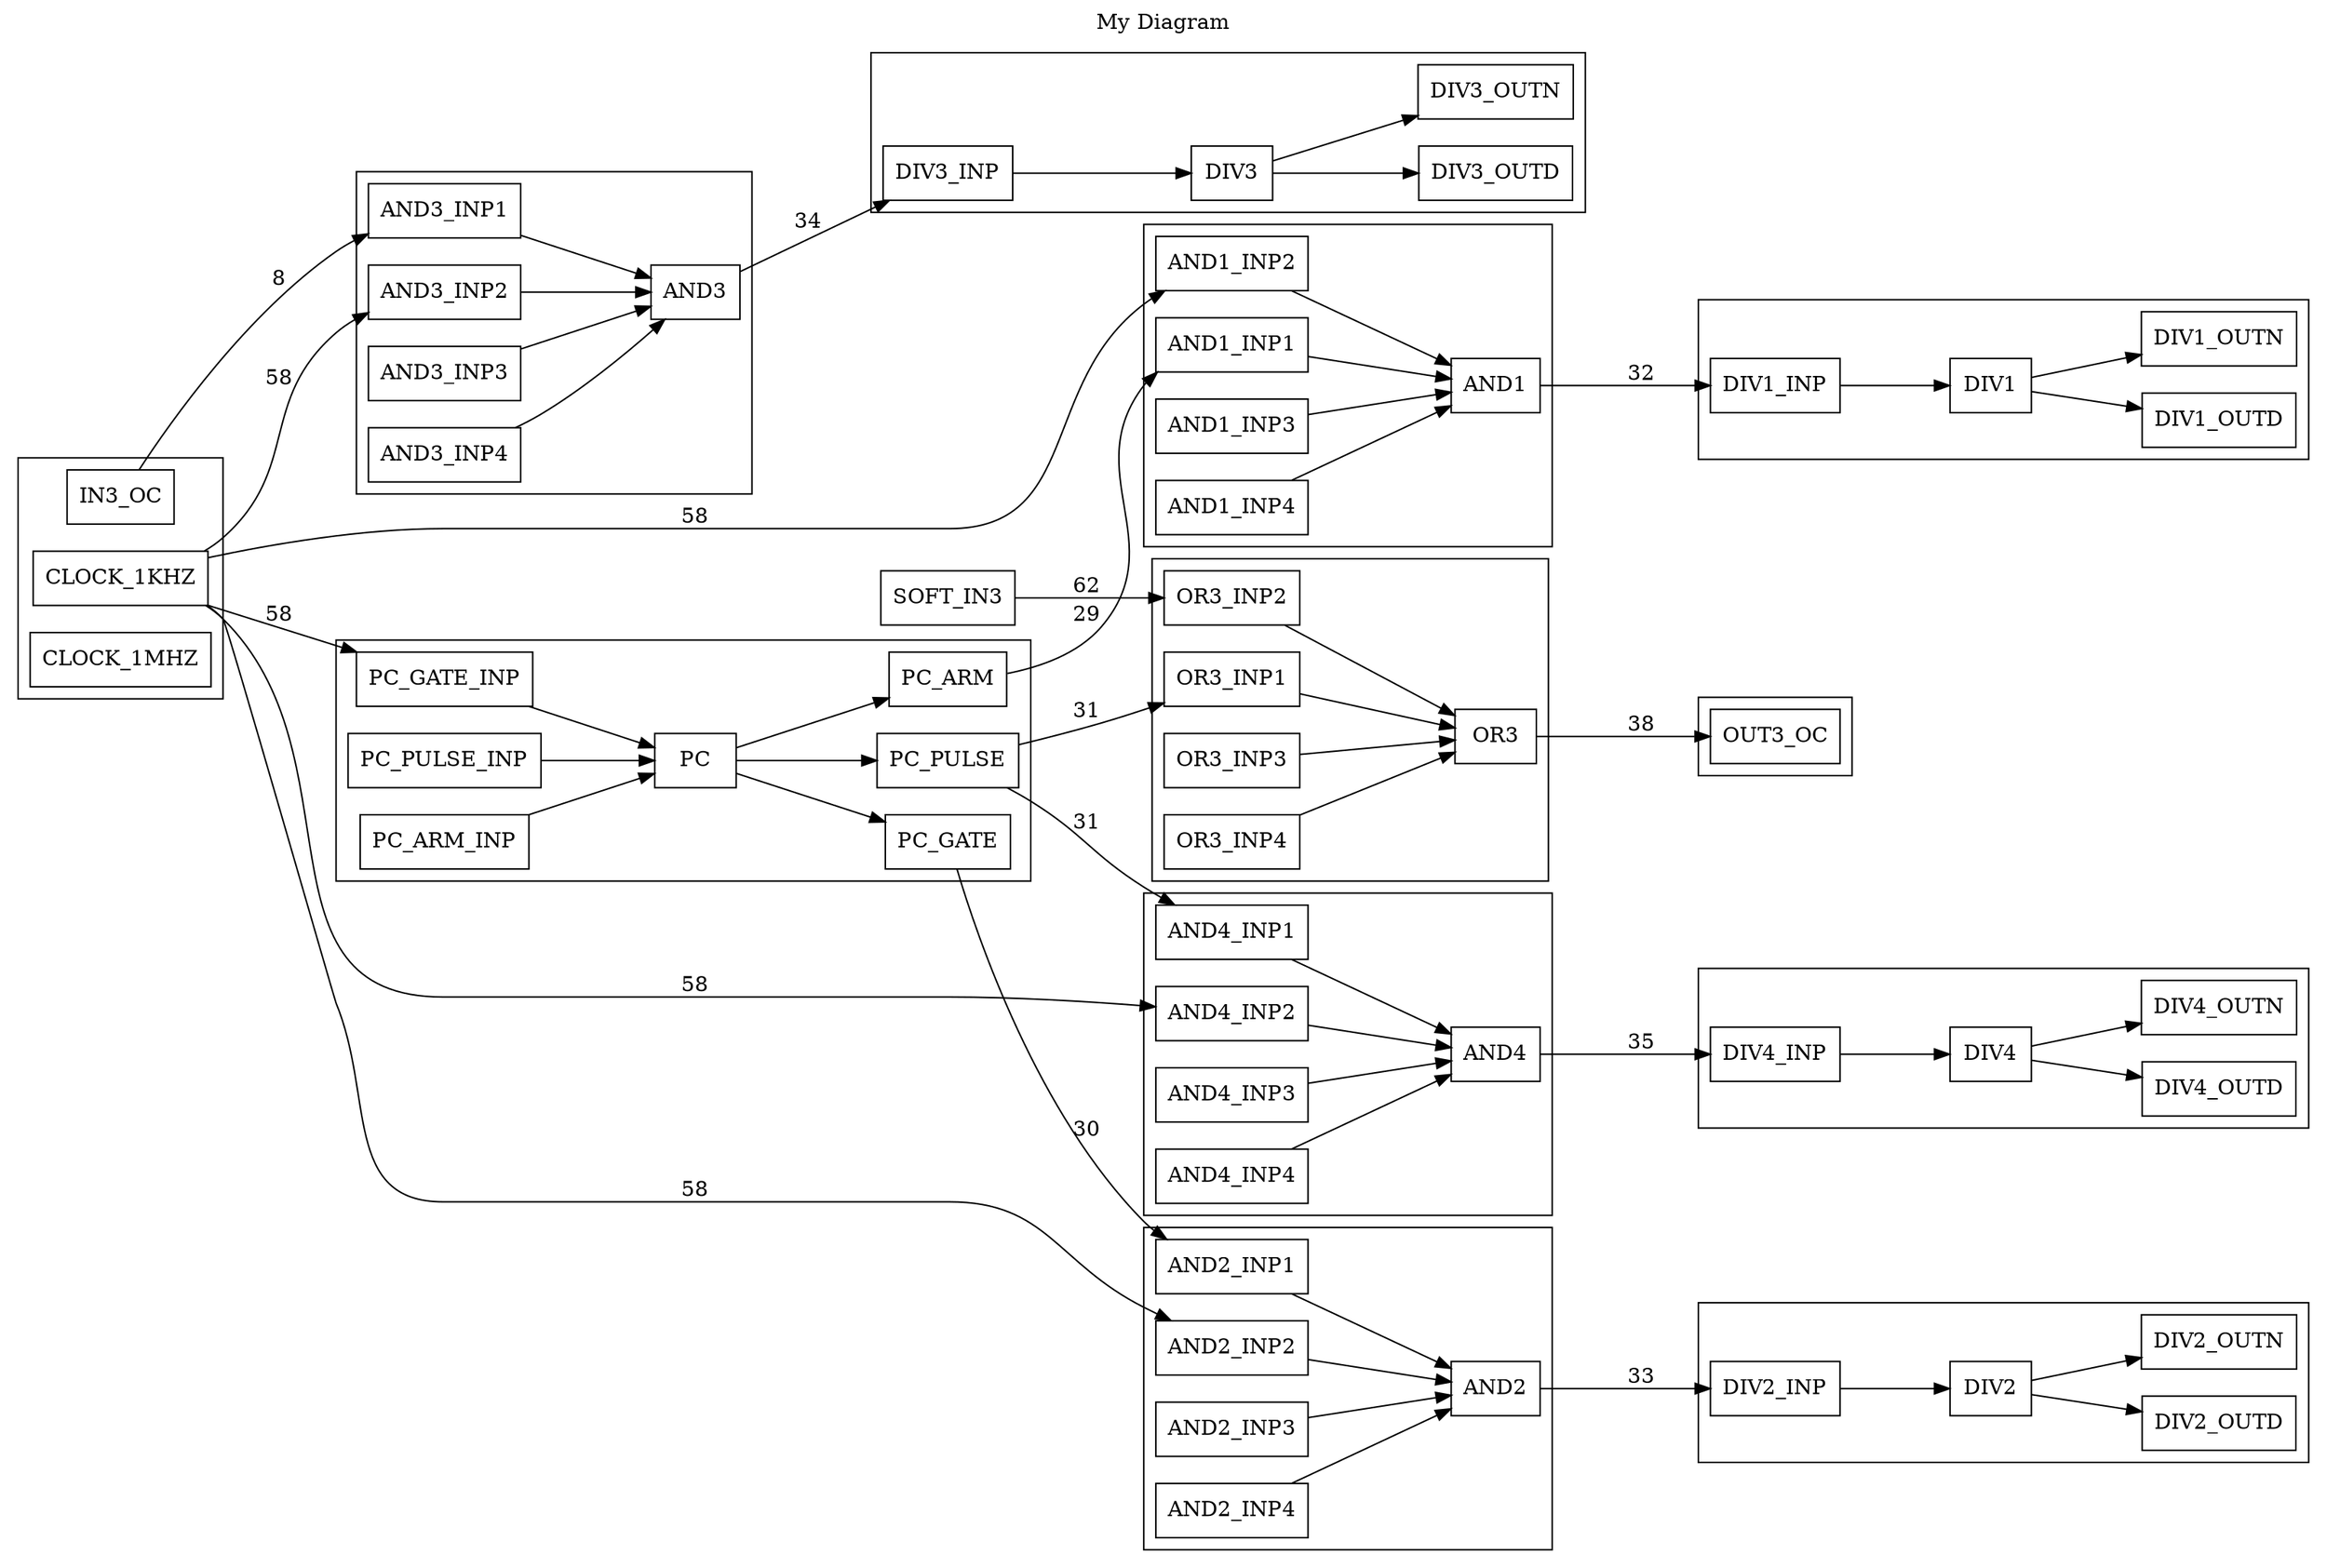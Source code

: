 digraph G {
  ranksep=1
  compound=true;
  ratio = fill
  graph [ overlap=false rankdir = "LR" ];
  node [ shape=box ];
  subgraph cluster_source { rank = source;
#    IN1_TTL;
#    IN1_NIM;
#    IN1_LVDS;
#    IN2_TTL;
#    IN2_NIM;
#    IN2_LVDS;
#    IN3_TTL;
    IN3_OC;
#    IN3_LVDS;
#    IN4_TTL;
#    IN4_CMP;
#    IN4_PECL;
#    IN5_ENCA;
#    IN5_ENCB;
#    IN5_ENCZ;
#    IN5_CONN;
#    IN6_ENCA;
#    IN6_ENCB;
#    IN6_ENCZ;
#    IN6_CONN;
#    IN7_ENCA;
#    IN7_ENCB;
#    IN7_ENCZ;
#    IN7_CONN;
#    IN8_ENCA;
#    IN8_ENCB;
#    IN8_ENCZ;
#    IN8_CONN;
    CLOCK_1KHZ;
    CLOCK_1MHZ;
  }
  subgraph cluster_sink { rank = sink;
#    OUT1_TTL;
#    OUT1_NIM;
#    OUT1_LVDS;
#    OUT2_TTL;
#    OUT2_NIM;
#    OUT2_LVDS;
#    OUT3_TTL;
    OUT3_OC;
#    OUT3_LVDS;
#    OUT4_TTL;
#    OUT4_NIM;
#    OUT4_PECL;
#    OUT5_ENCA;
#    OUT5_ENCB;
#    OUT5_ENCZ;
#    OUT5_CONN;
#    OUT6_ENCA;
#    OUT6_ENCB;
#    OUT6_ENCZ;
#    OUT6_CONN;
#    OUT7_ENCA;
#    OUT7_ENCB;
#    OUT7_ENCZ;
#    OUT7_CONN;
#    OUT8_ENCA;
#    OUT8_ENCB;
#    OUT8_ENCZ;
#    OUT8_CONN;
  }

  subgraph cluster_AND1 {
    AND1_INP1 -> AND1
    AND1_INP2 -> AND1
    AND1_INP3 -> AND1
    AND1_INP4 -> AND1
#    AND1_INV  -> AND1;
#    AND1_ENA  -> AND1;
  }
  subgraph cluster_1 {
    AND2_INP1 -> AND2
    AND2_INP2 -> AND2
    AND2_INP3 -> AND2
    AND2_INP4 -> AND2
#    AND2_INV  -> AND2;
#    AND2_ENA  -> AND2;
  }
  subgraph cluster_2 {
    AND3_INP1 -> AND3
    AND3_INP2 -> AND3
    AND3_INP3 -> AND3
    AND3_INP4 -> AND3
#    AND3_INV  -> AND3;
#    AND3_ENA  -> AND3;
  }
  subgraph cluster_3 {
    AND4_INP1 -> AND4
    AND4_INP2 -> AND4
    AND4_INP3 -> AND4
    AND4_INP4 -> AND4
#    AND4_INV  -> AND4;
#    AND4_ENA  -> AND4;
  }
  subgraph cluster_4 {
#    OR1_INP1 -> OR1
#    OR1_INP2 -> OR1
#    OR1_INP3 -> OR1
#    OR1_INP4 -> OR1
##    OR1_INV  -> OR1;
##    OR1_ENA  -> OR1;
  }
  subgraph cluster_5 {
#    OR2_INP1 -> OR2
#    OR2_INP2 -> OR2
#    OR2_INP3 -> OR2
#    OR2_INP4 -> OR2
##    OR2_INV  -> OR2;
##    OR2_ENA  -> OR2;
  }
  subgraph cluster_6 {
    OR3_INP1 -> OR3
    OR3_INP2 -> OR3
    OR3_INP3 -> OR3
    OR3_INP4 -> OR3
#    OR3_INV  -> OR3;
#    OR3_ENA  -> OR3;
  }
  subgraph cluster_7 {
#    OR4_INP1 -> OR4
#    OR4_INP2 -> OR4
#    OR4_INP3 -> OR4
#    OR4_INP4 -> OR4
##    OR4_INV  -> OR4;
##    OR4_ENA  -> OR4;
  }
  subgraph cluster_8 {
#    GATE1_INP1 -> GATE1
#    GATE1_INP2 -> GATE1
  }
  subgraph cluster_9 {
#    GATE2_INP1 -> GATE2
#    GATE2_INP2 -> GATE2
  }
  subgraph cluster_10 {
#    GATE3_INP1 -> GATE3
#    GATE3_INP2 -> GATE3
  }
  subgraph cluster_11 {
#    GATE4_INP1 -> GATE4
#    GATE4_INP2 -> GATE4
  }
  subgraph cluster_12 {
    DIV1_INP -> DIV1
    DIV1 -> DIV1_OUTD
    DIV1 -> DIV1_OUTN
  }
  subgraph cluster_13 {
    DIV2_INP -> DIV2
    DIV2 -> DIV2_OUTD
    DIV2 -> DIV2_OUTN
  }
  subgraph cluster_14 {
    DIV3_INP -> DIV3
    DIV3 -> DIV3_OUTD
    DIV3 -> DIV3_OUTN
  }
  subgraph cluster_15 {
    DIV4_INP -> DIV4
    DIV4 -> DIV4_OUTD
    DIV4 -> DIV4_OUTN
  }
  subgraph cluster_16 {
#    PULSE1_INP -> PULSE1
##    PULSE1_DLY -> PULSE1
##    PULSE1_WID -> PULSE1
##    PULSE1_PRE -> PULSE1
  }
  subgraph cluster_17 {
#    PULSE2_INP -> PULSE2
##    PULSE2_DLY -> PULSE2
##    PULSE2_WID -> PULSE2
##    PULSE2_PRE -> PULSE2
  }
  subgraph cluster_18 {
#    PULSE3_INP -> PULSE3
##    PULSE3_DLY -> PULSE3
##    PULSE3_WID -> PULSE3
##    PULSE3_PRE -> PULSE3
  }
  subgraph cluster_19 {
#    PULSE4_INP -> PULSE4
##    PULSE4_DLY -> PULSE4
##    PULSE4_WID -> PULSE4
##    PULSE4_PRE -> PULSE4
  }
  subgraph cluster_20 {
    PC_ARM_INP -> PC -> PC_ARM 
    PC_GATE_INP -> PC -> PC_GATE 
    PC_PULSE_INP -> PC -> PC_PULSE 
  }
# ####################################################################
#; Setup for a zebra box
#[regs]
PC_BIT_CAP = 977
AND1_INV = 0
AND2_INV = 0
AND3_INV = 0
AND4_INV = 0
AND1_ENA = 3
AND2_ENA = 3
AND3_ENA = 3
AND4_ENA = 3
PC_ARM -> AND1_INP1 [ label = "29" ]
CLOCK_1KHZ -> AND1_INP2 [ label = "58" ]
#DISCONNECT -> AND1_INP3 [ label = "0" ]
#DISCONNECT -> AND1_INP4 [ label = "0" ]
PC_GATE -> AND2_INP1 [ label = "30" ]
CLOCK_1KHZ -> AND2_INP2 [ label = "58" ]
#DISCONNECT -> AND2_INP3 [ label = "0" ]
#DISCONNECT -> AND2_INP4 [ label = "0" ]
IN3_OC -> AND3_INP1 [ label = "8" ]
CLOCK_1KHZ -> AND3_INP2 [ label = "58" ]
#DISCONNECT -> AND3_INP3 [ label = "0" ]
#DISCONNECT -> AND3_INP4 [ label = "0" ]
PC_PULSE -> AND4_INP1 [ label = "31" ]
CLOCK_1KHZ -> AND4_INP2 [ label = "58" ]
#DISCONNECT -> AND4_INP3 [ label = "0" ]
#DISCONNECT -> AND4_INP4 [ label = "0" ]
#OR1_INV = 0
#OR2_INV = 0
OR3_INV = 0
#OR4_INV = 0
#OR1_ENA = 0
#OR2_ENA = 0
OR3_ENA = 3
#OR4_ENA = 0
##DISCONNECT -> OR1_INP1 [ label = "0" ]
##DISCONNECT -> OR1_INP2 [ label = "0" ]
##DISCONNECT -> OR1_INP3 [ label = "0" ]
##DISCONNECT -> OR1_INP4 [ label = "0" ]
##DISCONNECT -> OR2_INP1 [ label = "0" ]
##DISCONNECT -> OR2_INP2 [ label = "0" ]
##DISCONNECT -> OR2_INP3 [ label = "0" ]
##DISCONNECT -> OR2_INP4 [ label = "0" ]
PC_PULSE -> OR3_INP1 [ label = "31" ]
SOFT_IN3 -> OR3_INP2 [ label = "62" ]
#DISCONNECT -> OR3_INP3 [ label = "0" ]
#DISCONNECT -> OR3_INP4 [ label = "0" ]
##DISCONNECT -> OR4_INP1 [ label = "0" ]
##DISCONNECT -> OR4_INP2 [ label = "0" ]
##DISCONNECT -> OR4_INP3 [ label = "0" ]
##DISCONNECT -> OR4_INP4 [ label = "0" ]
##DISCONNECT -> GATE1_INP1 [ label = "0" ]
##DISCONNECT -> GATE2_INP1 [ label = "0" ]
##DISCONNECT -> GATE3_INP1 [ label = "0" ]
##DISCONNECT -> GATE4_INP1 [ label = "0" ]
##DISCONNECT -> GATE1_INP2 [ label = "0" ]
##DISCONNECT -> GATE2_INP2 [ label = "0" ]
##DISCONNECT -> GATE3_INP2 [ label = "0" ]
##DISCONNECT -> GATE4_INP2 [ label = "0" ]
DIV1_DIVLO = 10000
DIV1_DIVHI = 0
DIV2_DIVLO = 10000
DIV2_DIVHI = 0
DIV3_DIVLO = 10000
DIV3_DIVHI = 0
DIV4_DIVLO = 10000
DIV4_DIVHI = 0
AND1 -> DIV1_INP [ label = "32" ]
AND2 -> DIV2_INP [ label = "33" ]
AND3 -> DIV3_INP [ label = "34" ]
AND4 -> DIV4_INP [ label = "35" ]
#PULSE1_DLY = 0
#PULSE2_DLY = 0
#PULSE3_DLY = 0
#PULSE4_DLY = 0
#PULSE1_WID = 1000
#PULSE2_WID = 1000
#PULSE3_WID = 1000
#PULSE4_WID = 1000
#PULSE1_PRE = 50000
#PULSE2_PRE = 50000
#PULSE3_PRE = 50000
#PULSE4_PRE = 50000
##DISCONNECT -> PULSE1_INP [ label = "0" ]
##DISCONNECT -> PULSE2_INP [ label = "0" ]
##DISCONNECT -> PULSE3_INP [ label = "0" ]
##DISCONNECT -> PULSE4_INP [ label = "0" ]
POLARITY = 0
#DISCONNECT -> QUAD_DIR [ label = "0" ]
#DISCONNECT -> QUAD_STEP [ label = "0" ]
#DISCONNECT -> PC_ARM_INP [ label = "0" ]
CLOCK_1KHZ -> PC_GATE_INP [ label = "58" ]
#DISCONNECT -> PC_PULSE_INP [ label = "0" ]
##DISCONNECT -> OUT1_TTL [ label = "0" ]
##DISCONNECT -> OUT1_NIM [ label = "0" ]
##DISCONNECT -> OUT1_LVDS [ label = "0" ]
##DISCONNECT -> OUT2_TTL [ label = "0" ]
##DISCONNECT -> OUT2_NIM [ label = "0" ]
##DISCONNECT -> OUT2_LVDS [ label = "0" ]
##DISCONNECT -> OUT3_TTL [ label = "0" ]
OR3 -> OUT3_OC [ label = "38" ]
##DISCONNECT -> OUT3_LVDS [ label = "0" ]
##DISCONNECT -> OUT4_TTL [ label = "0" ]
##DISCONNECT -> OUT4_NIM [ label = "0" ]
##DISCONNECT -> OUT4_PECL [ label = "0" ]
#IN5_ENCA -> OUT5_ENCA [ label = "13" ]
#IN5_ENCB -> OUT5_ENCB [ label = "14" ]
#IN5_ENCZ -> OUT5_ENCZ [ label = "15" ]
#IN5_CONN -> OUT5_CONN [ label = "16" ]
#IN6_ENCA -> OUT6_ENCA [ label = "17" ]
#IN6_ENCB -> OUT6_ENCB [ label = "18" ]
#IN6_ENCZ -> OUT6_ENCZ [ label = "19" ]
#IN6_CONN -> OUT6_CONN [ label = "20" ]
#IN7_ENCA -> OUT7_ENCA [ label = "21" ]
#IN7_ENCB -> OUT7_ENCB [ label = "22" ]
#IN7_ENCZ -> OUT7_ENCZ [ label = "23" ]
#IN7_CONN -> OUT7_CONN [ label = "24" ]
#IN8_ENCA -> OUT8_ENCA [ label = "25" ]
#IN8_ENCB -> OUT8_ENCB [ label = "26" ]
#IN8_ENCZ -> OUT8_ENCZ [ label = "27" ]
#IN8_CONN -> OUT8_CONN [ label = "28" ]
SYS_RESET = 0
SOFT_IN = 0
POS1_SETLO = 0
POS1_SETHI = 0
POS2_SETLO = 0
POS2_SETHI = 0
POS3_SETLO = 0
POS3_SETHI = 0
POS4_SETLO = 0
POS4_SETHI = 0
#PC_ENC = 0
PC_TSPRE = 5000
PC_ARM_SEL = 0
PC_ARM = 1
PC_DISARM = 1
PC_GATE_SEL = 1
PC_GATE_STARTLO = 20000
PC_GATE_STARTHI = 0
PC_GATE_WIDLO = 60000
PC_GATE_WIDHI = 0
PC_GATE_NGATELO = 1
PC_GATE_NGATEHI = 0
PC_GATE_STEPLO = 0
PC_GATE_STEPHI = 0
PC_PULSE_SEL = 1
PC_PULSE_STARTLO = 0
PC_PULSE_STARTHI = 0
PC_PULSE_WIDLO = 50000
PC_PULSE_WIDHI = 0
PC_PULSE_STEPLO = 50000
PC_PULSE_STEPHI = 0
PC_PULSE_MAXLO = 1
PC_PULSE_MAXHI = 0
PC_DIR = 0
PC_PULSE_DLYLO = 50000
PC_PULSE_DLYHI = 0
SYS_VER = 32
PC_NUM_CAPHI = 0
# ####################################################################
  labelloc="t";
  label="My Diagram";
}
